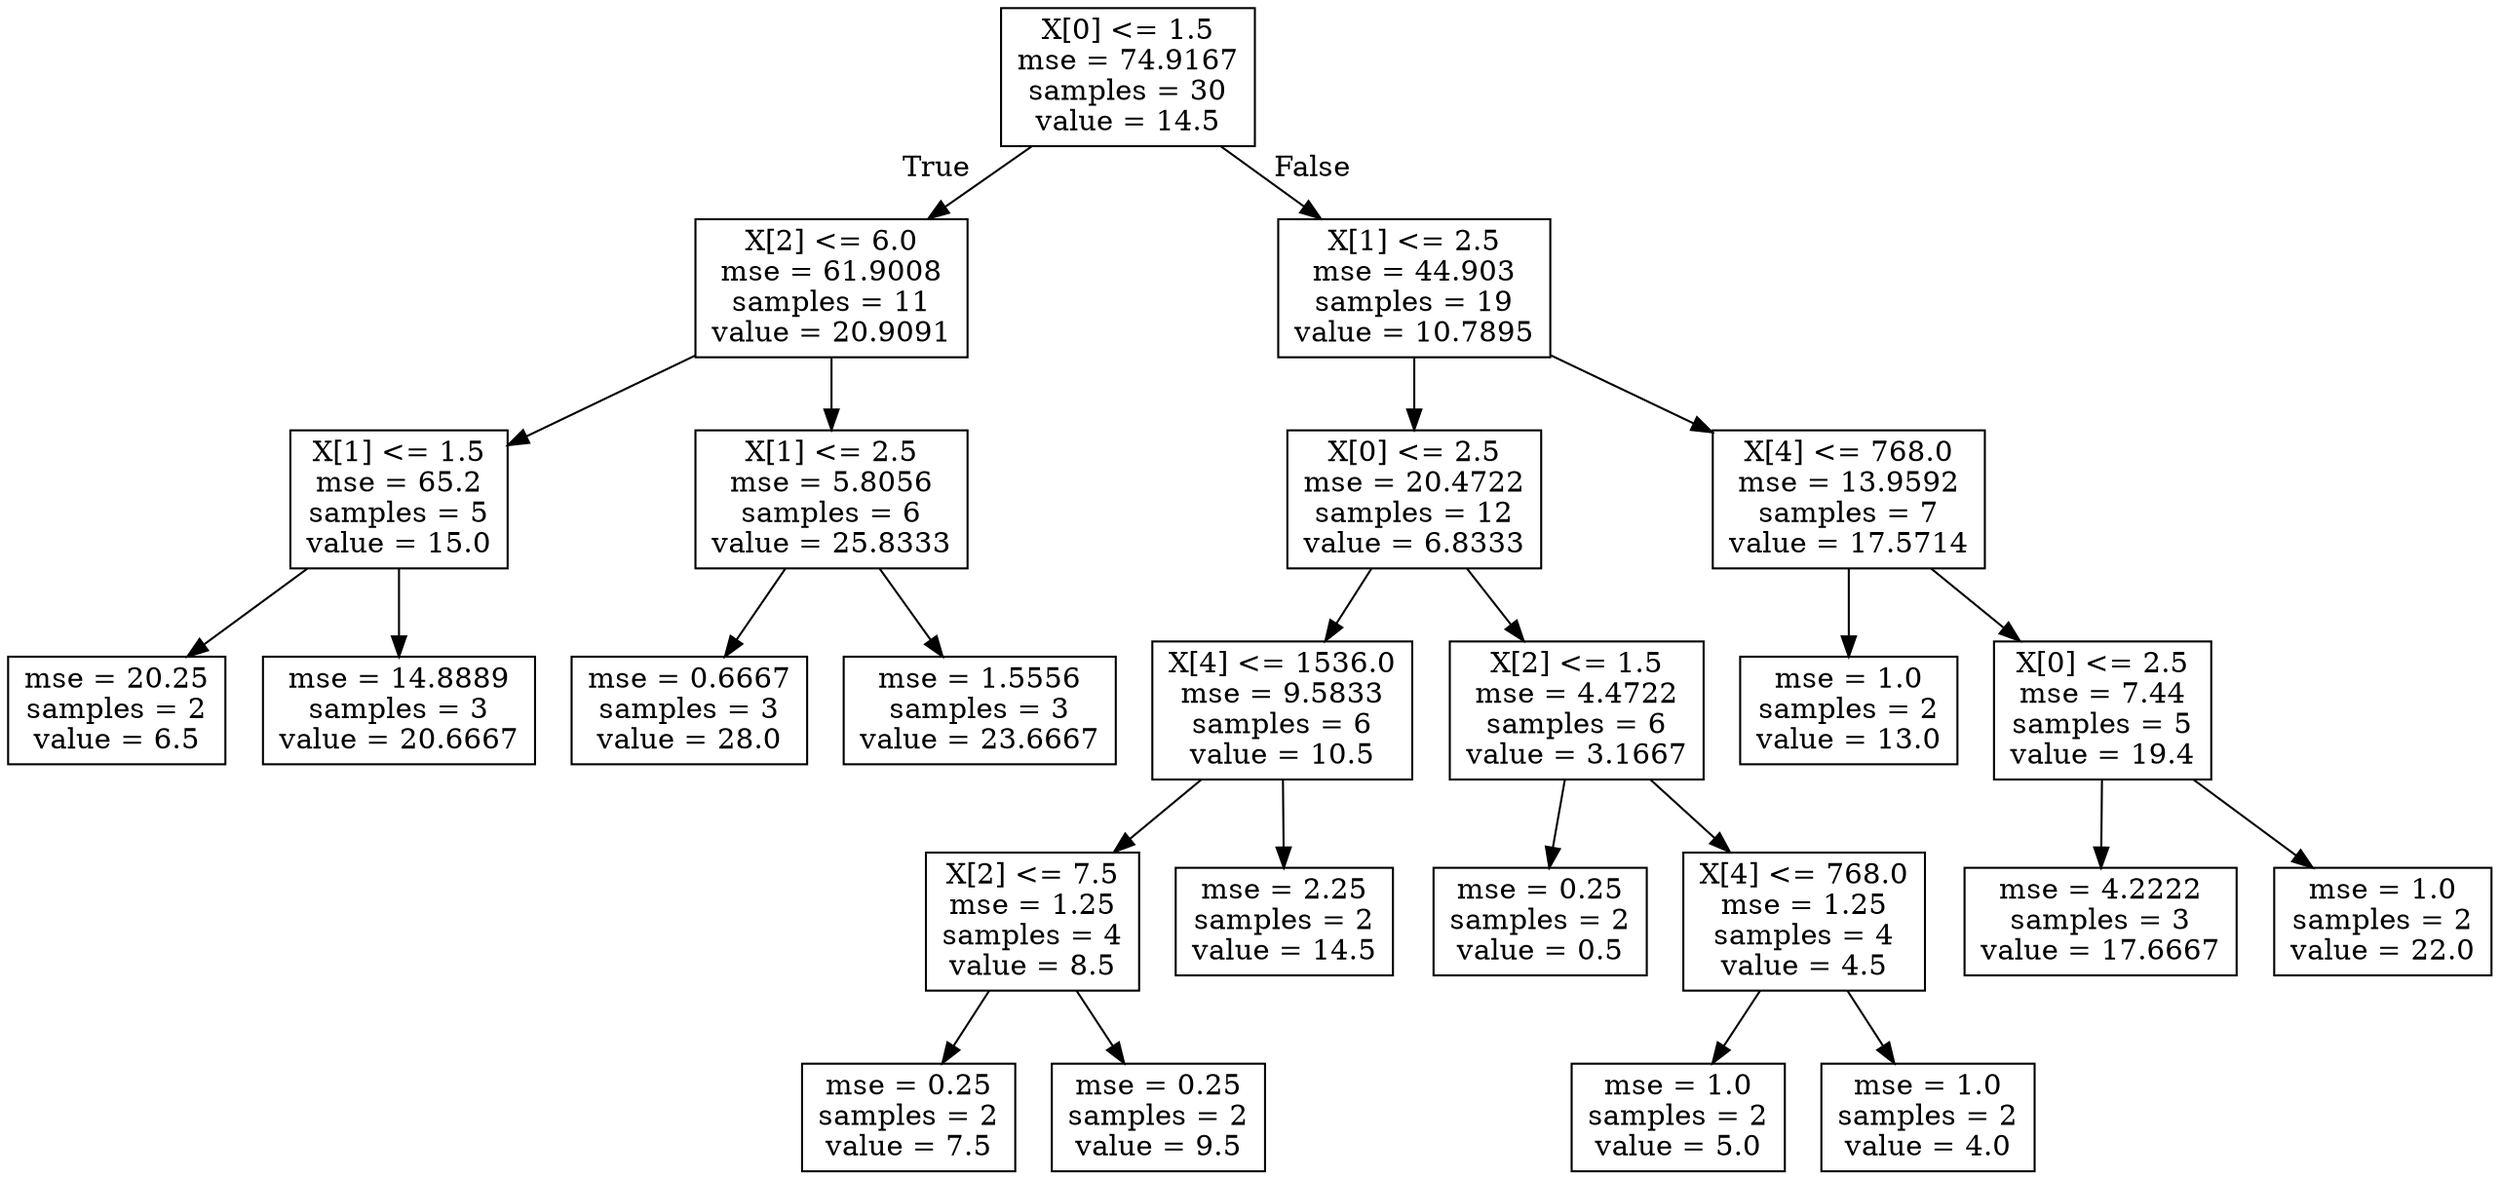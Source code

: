 digraph Tree {
node [shape=box] ;
0 [label="X[0] <= 1.5\nmse = 74.9167\nsamples = 30\nvalue = 14.5"] ;
1 [label="X[2] <= 6.0\nmse = 61.9008\nsamples = 11\nvalue = 20.9091"] ;
0 -> 1 [labeldistance=2.5, labelangle=45, headlabel="True"] ;
2 [label="X[1] <= 1.5\nmse = 65.2\nsamples = 5\nvalue = 15.0"] ;
1 -> 2 ;
3 [label="mse = 20.25\nsamples = 2\nvalue = 6.5"] ;
2 -> 3 ;
4 [label="mse = 14.8889\nsamples = 3\nvalue = 20.6667"] ;
2 -> 4 ;
5 [label="X[1] <= 2.5\nmse = 5.8056\nsamples = 6\nvalue = 25.8333"] ;
1 -> 5 ;
6 [label="mse = 0.6667\nsamples = 3\nvalue = 28.0"] ;
5 -> 6 ;
7 [label="mse = 1.5556\nsamples = 3\nvalue = 23.6667"] ;
5 -> 7 ;
8 [label="X[1] <= 2.5\nmse = 44.903\nsamples = 19\nvalue = 10.7895"] ;
0 -> 8 [labeldistance=2.5, labelangle=-45, headlabel="False"] ;
9 [label="X[0] <= 2.5\nmse = 20.4722\nsamples = 12\nvalue = 6.8333"] ;
8 -> 9 ;
10 [label="X[4] <= 1536.0\nmse = 9.5833\nsamples = 6\nvalue = 10.5"] ;
9 -> 10 ;
11 [label="X[2] <= 7.5\nmse = 1.25\nsamples = 4\nvalue = 8.5"] ;
10 -> 11 ;
12 [label="mse = 0.25\nsamples = 2\nvalue = 7.5"] ;
11 -> 12 ;
13 [label="mse = 0.25\nsamples = 2\nvalue = 9.5"] ;
11 -> 13 ;
14 [label="mse = 2.25\nsamples = 2\nvalue = 14.5"] ;
10 -> 14 ;
15 [label="X[2] <= 1.5\nmse = 4.4722\nsamples = 6\nvalue = 3.1667"] ;
9 -> 15 ;
16 [label="mse = 0.25\nsamples = 2\nvalue = 0.5"] ;
15 -> 16 ;
17 [label="X[4] <= 768.0\nmse = 1.25\nsamples = 4\nvalue = 4.5"] ;
15 -> 17 ;
18 [label="mse = 1.0\nsamples = 2\nvalue = 5.0"] ;
17 -> 18 ;
19 [label="mse = 1.0\nsamples = 2\nvalue = 4.0"] ;
17 -> 19 ;
20 [label="X[4] <= 768.0\nmse = 13.9592\nsamples = 7\nvalue = 17.5714"] ;
8 -> 20 ;
21 [label="mse = 1.0\nsamples = 2\nvalue = 13.0"] ;
20 -> 21 ;
22 [label="X[0] <= 2.5\nmse = 7.44\nsamples = 5\nvalue = 19.4"] ;
20 -> 22 ;
23 [label="mse = 4.2222\nsamples = 3\nvalue = 17.6667"] ;
22 -> 23 ;
24 [label="mse = 1.0\nsamples = 2\nvalue = 22.0"] ;
22 -> 24 ;
}